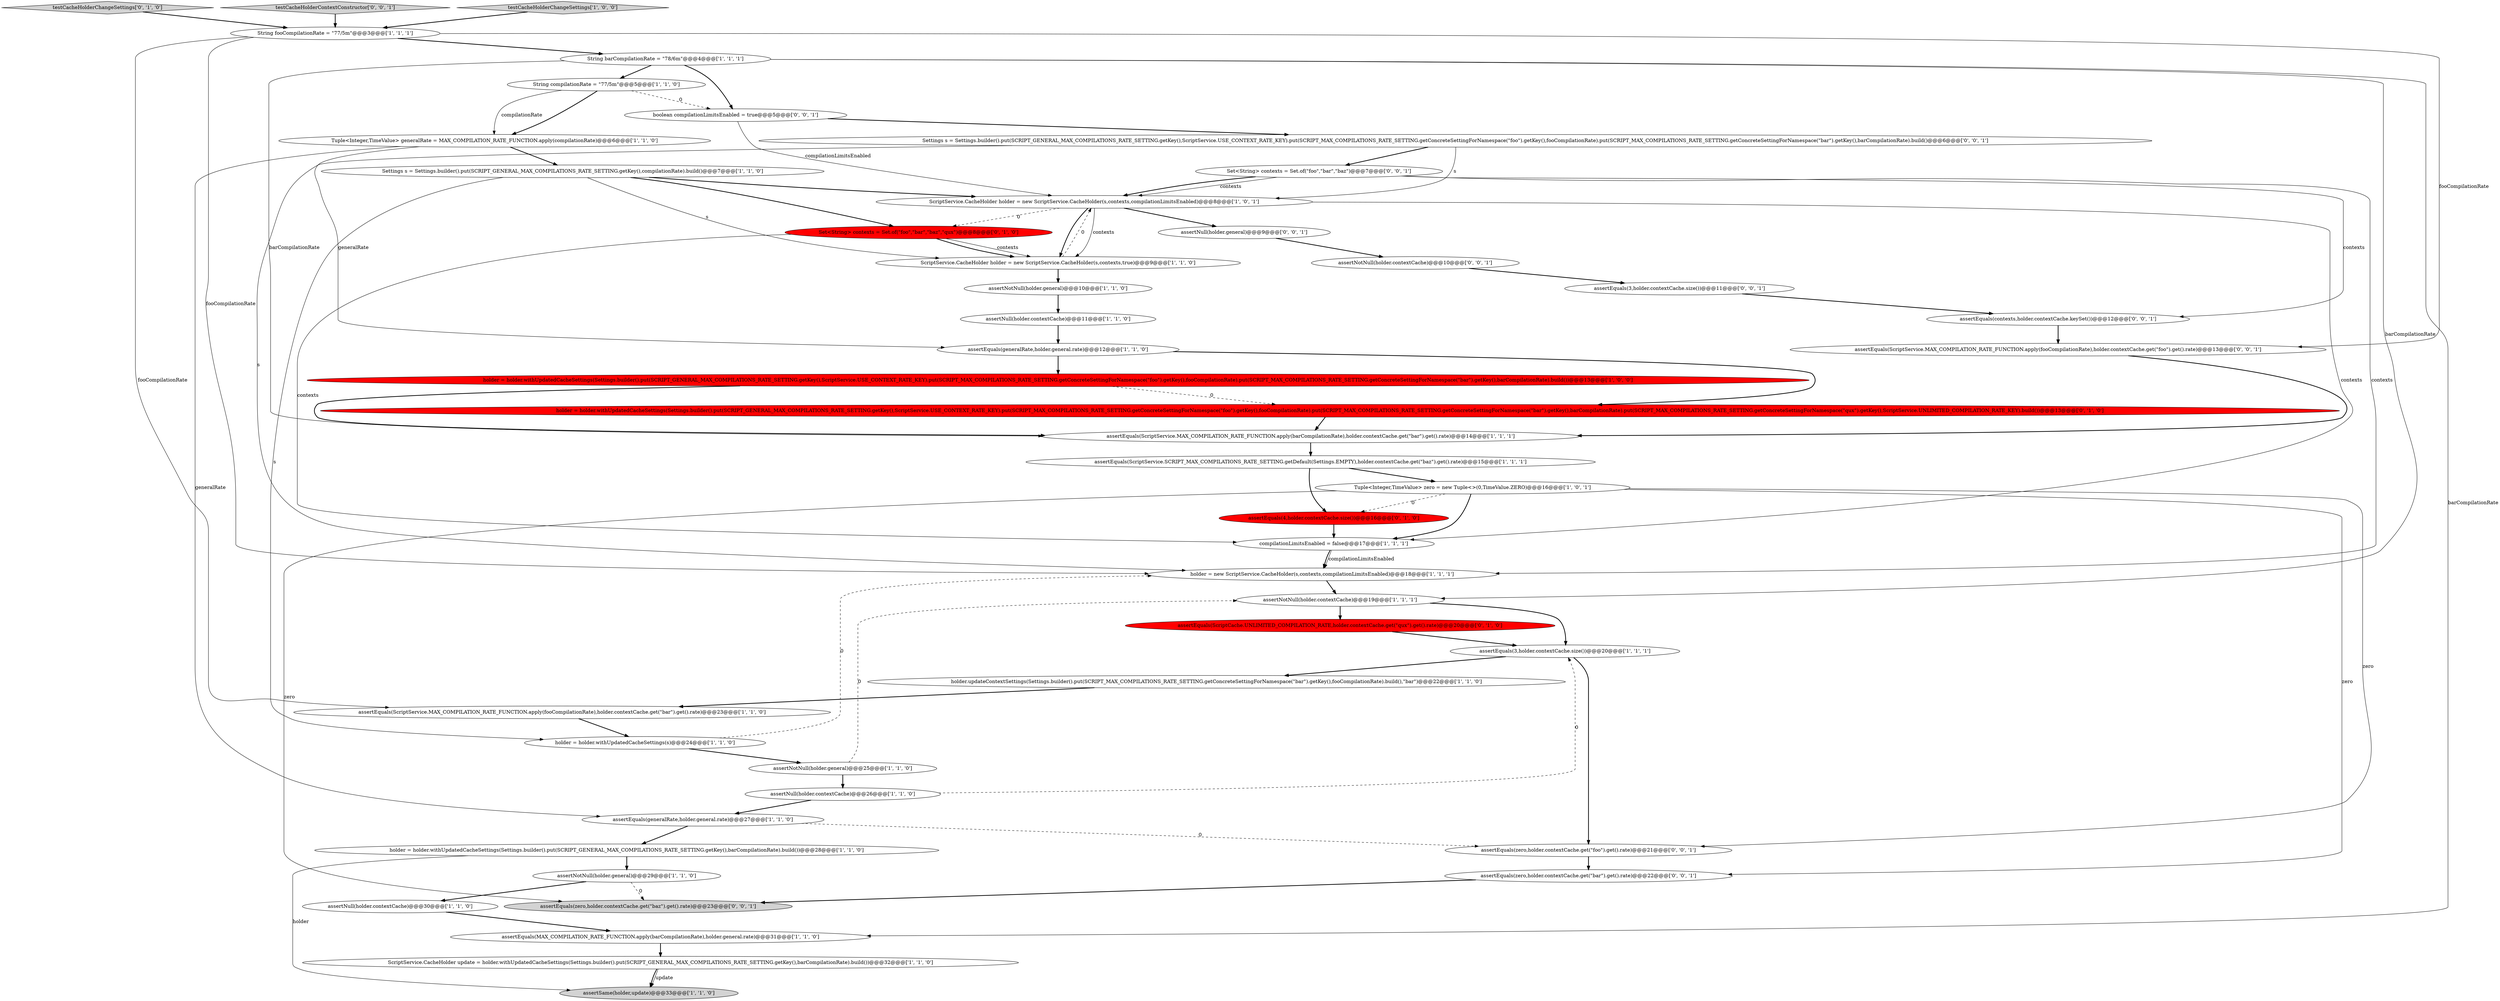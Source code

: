 digraph {
47 [style = filled, label = "boolean compilationLimitsEnabled = true@@@5@@@['0', '0', '1']", fillcolor = white, shape = ellipse image = "AAA0AAABBB3BBB"];
8 [style = filled, label = "assertNotNull(holder.general)@@@10@@@['1', '1', '0']", fillcolor = white, shape = ellipse image = "AAA0AAABBB1BBB"];
34 [style = filled, label = "assertEquals(ScriptCache.UNLIMITED_COMPILATION_RATE,holder.contextCache.get(\"qux\").get().rate)@@@20@@@['0', '1', '0']", fillcolor = red, shape = ellipse image = "AAA1AAABBB2BBB"];
20 [style = filled, label = "assertNull(holder.contextCache)@@@30@@@['1', '1', '0']", fillcolor = white, shape = ellipse image = "AAA0AAABBB1BBB"];
12 [style = filled, label = "Tuple<Integer,TimeValue> zero = new Tuple<>(0,TimeValue.ZERO)@@@16@@@['1', '0', '1']", fillcolor = white, shape = ellipse image = "AAA0AAABBB1BBB"];
44 [style = filled, label = "Settings s = Settings.builder().put(SCRIPT_GENERAL_MAX_COMPILATIONS_RATE_SETTING.getKey(),ScriptService.USE_CONTEXT_RATE_KEY).put(SCRIPT_MAX_COMPILATIONS_RATE_SETTING.getConcreteSettingForNamespace(\"foo\").getKey(),fooCompilationRate).put(SCRIPT_MAX_COMPILATIONS_RATE_SETTING.getConcreteSettingForNamespace(\"bar\").getKey(),barCompilationRate).build()@@@6@@@['0', '0', '1']", fillcolor = white, shape = ellipse image = "AAA0AAABBB3BBB"];
6 [style = filled, label = "assertEquals(MAX_COMPILATION_RATE_FUNCTION.apply(barCompilationRate),holder.general.rate)@@@31@@@['1', '1', '0']", fillcolor = white, shape = ellipse image = "AAA0AAABBB1BBB"];
18 [style = filled, label = "assertNull(holder.contextCache)@@@26@@@['1', '1', '0']", fillcolor = white, shape = ellipse image = "AAA0AAABBB1BBB"];
40 [style = filled, label = "Set<String> contexts = Set.of(\"foo\",\"bar\",\"baz\")@@@7@@@['0', '0', '1']", fillcolor = white, shape = ellipse image = "AAA0AAABBB3BBB"];
16 [style = filled, label = "Settings s = Settings.builder().put(SCRIPT_GENERAL_MAX_COMPILATIONS_RATE_SETTING.getKey(),compilationRate).build()@@@7@@@['1', '1', '0']", fillcolor = white, shape = ellipse image = "AAA0AAABBB1BBB"];
15 [style = filled, label = "assertEquals(ScriptService.MAX_COMPILATION_RATE_FUNCTION.apply(fooCompilationRate),holder.contextCache.get(\"bar\").get().rate)@@@23@@@['1', '1', '0']", fillcolor = white, shape = ellipse image = "AAA0AAABBB1BBB"];
35 [style = filled, label = "testCacheHolderChangeSettings['0', '1', '0']", fillcolor = lightgray, shape = diamond image = "AAA0AAABBB2BBB"];
1 [style = filled, label = "ScriptService.CacheHolder holder = new ScriptService.CacheHolder(s,contexts,compilationLimitsEnabled)@@@8@@@['1', '0', '1']", fillcolor = white, shape = ellipse image = "AAA0AAABBB1BBB"];
24 [style = filled, label = "holder.updateContextSettings(Settings.builder().put(SCRIPT_MAX_COMPILATIONS_RATE_SETTING.getConcreteSettingForNamespace(\"bar\").getKey(),fooCompilationRate).build(),\"bar\")@@@22@@@['1', '1', '0']", fillcolor = white, shape = ellipse image = "AAA0AAABBB1BBB"];
17 [style = filled, label = "assertNull(holder.contextCache)@@@11@@@['1', '1', '0']", fillcolor = white, shape = ellipse image = "AAA0AAABBB1BBB"];
23 [style = filled, label = "holder = new ScriptService.CacheHolder(s,contexts,compilationLimitsEnabled)@@@18@@@['1', '1', '1']", fillcolor = white, shape = ellipse image = "AAA0AAABBB1BBB"];
21 [style = filled, label = "String barCompilationRate = \"78/6m\"@@@4@@@['1', '1', '1']", fillcolor = white, shape = ellipse image = "AAA0AAABBB1BBB"];
27 [style = filled, label = "String compilationRate = \"77/5m\"@@@5@@@['1', '1', '0']", fillcolor = white, shape = ellipse image = "AAA0AAABBB1BBB"];
42 [style = filled, label = "assertNull(holder.general)@@@9@@@['0', '0', '1']", fillcolor = white, shape = ellipse image = "AAA0AAABBB3BBB"];
46 [style = filled, label = "assertEquals(3,holder.contextCache.size())@@@11@@@['0', '0', '1']", fillcolor = white, shape = ellipse image = "AAA0AAABBB3BBB"];
5 [style = filled, label = "assertEquals(generalRate,holder.general.rate)@@@27@@@['1', '1', '0']", fillcolor = white, shape = ellipse image = "AAA0AAABBB1BBB"];
0 [style = filled, label = "ScriptService.CacheHolder update = holder.withUpdatedCacheSettings(Settings.builder().put(SCRIPT_GENERAL_MAX_COMPILATIONS_RATE_SETTING.getKey(),barCompilationRate).build())@@@32@@@['1', '1', '0']", fillcolor = white, shape = ellipse image = "AAA0AAABBB1BBB"];
33 [style = filled, label = "Set<String> contexts = Set.of(\"foo\",\"bar\",\"baz\",\"qux\")@@@8@@@['0', '1', '0']", fillcolor = red, shape = ellipse image = "AAA1AAABBB2BBB"];
37 [style = filled, label = "assertNotNull(holder.contextCache)@@@10@@@['0', '0', '1']", fillcolor = white, shape = ellipse image = "AAA0AAABBB3BBB"];
22 [style = filled, label = "ScriptService.CacheHolder holder = new ScriptService.CacheHolder(s,contexts,true)@@@9@@@['1', '1', '0']", fillcolor = white, shape = ellipse image = "AAA0AAABBB1BBB"];
10 [style = filled, label = "assertEquals(generalRate,holder.general.rate)@@@12@@@['1', '1', '0']", fillcolor = white, shape = ellipse image = "AAA0AAABBB1BBB"];
26 [style = filled, label = "holder = holder.withUpdatedCacheSettings(Settings.builder().put(SCRIPT_GENERAL_MAX_COMPILATIONS_RATE_SETTING.getKey(),barCompilationRate).build())@@@28@@@['1', '1', '0']", fillcolor = white, shape = ellipse image = "AAA0AAABBB1BBB"];
38 [style = filled, label = "assertEquals(contexts,holder.contextCache.keySet())@@@12@@@['0', '0', '1']", fillcolor = white, shape = ellipse image = "AAA0AAABBB3BBB"];
28 [style = filled, label = "assertNotNull(holder.contextCache)@@@19@@@['1', '1', '1']", fillcolor = white, shape = ellipse image = "AAA0AAABBB1BBB"];
7 [style = filled, label = "assertSame(holder,update)@@@33@@@['1', '1', '0']", fillcolor = lightgray, shape = ellipse image = "AAA0AAABBB1BBB"];
9 [style = filled, label = "assertEquals(3,holder.contextCache.size())@@@20@@@['1', '1', '1']", fillcolor = white, shape = ellipse image = "AAA0AAABBB1BBB"];
32 [style = filled, label = "holder = holder.withUpdatedCacheSettings(Settings.builder().put(SCRIPT_GENERAL_MAX_COMPILATIONS_RATE_SETTING.getKey(),ScriptService.USE_CONTEXT_RATE_KEY).put(SCRIPT_MAX_COMPILATIONS_RATE_SETTING.getConcreteSettingForNamespace(\"foo\").getKey(),fooCompilationRate).put(SCRIPT_MAX_COMPILATIONS_RATE_SETTING.getConcreteSettingForNamespace(\"bar\").getKey(),barCompilationRate).put(SCRIPT_MAX_COMPILATIONS_RATE_SETTING.getConcreteSettingForNamespace(\"qux\").getKey(),ScriptService.UNLIMITED_COMPILATION_RATE_KEY).build())@@@13@@@['0', '1', '0']", fillcolor = red, shape = ellipse image = "AAA1AAABBB2BBB"];
36 [style = filled, label = "assertEquals(zero,holder.contextCache.get(\"foo\").get().rate)@@@21@@@['0', '0', '1']", fillcolor = white, shape = ellipse image = "AAA0AAABBB3BBB"];
4 [style = filled, label = "Tuple<Integer,TimeValue> generalRate = MAX_COMPILATION_RATE_FUNCTION.apply(compilationRate)@@@6@@@['1', '1', '0']", fillcolor = white, shape = ellipse image = "AAA0AAABBB1BBB"];
13 [style = filled, label = "assertEquals(ScriptService.SCRIPT_MAX_COMPILATIONS_RATE_SETTING.getDefault(Settings.EMPTY),holder.contextCache.get(\"baz\").get().rate)@@@15@@@['1', '1', '1']", fillcolor = white, shape = ellipse image = "AAA0AAABBB1BBB"];
31 [style = filled, label = "assertEquals(4,holder.contextCache.size())@@@16@@@['0', '1', '0']", fillcolor = red, shape = ellipse image = "AAA1AAABBB2BBB"];
25 [style = filled, label = "assertNotNull(holder.general)@@@25@@@['1', '1', '0']", fillcolor = white, shape = ellipse image = "AAA0AAABBB1BBB"];
19 [style = filled, label = "assertEquals(ScriptService.MAX_COMPILATION_RATE_FUNCTION.apply(barCompilationRate),holder.contextCache.get(\"bar\").get().rate)@@@14@@@['1', '1', '1']", fillcolor = white, shape = ellipse image = "AAA0AAABBB1BBB"];
30 [style = filled, label = "assertNotNull(holder.general)@@@29@@@['1', '1', '0']", fillcolor = white, shape = ellipse image = "AAA0AAABBB1BBB"];
39 [style = filled, label = "assertEquals(ScriptService.MAX_COMPILATION_RATE_FUNCTION.apply(fooCompilationRate),holder.contextCache.get(\"foo\").get().rate)@@@13@@@['0', '0', '1']", fillcolor = white, shape = ellipse image = "AAA0AAABBB3BBB"];
43 [style = filled, label = "testCacheHolderContextConstructor['0', '0', '1']", fillcolor = lightgray, shape = diamond image = "AAA0AAABBB3BBB"];
45 [style = filled, label = "assertEquals(zero,holder.contextCache.get(\"baz\").get().rate)@@@23@@@['0', '0', '1']", fillcolor = lightgray, shape = ellipse image = "AAA0AAABBB3BBB"];
14 [style = filled, label = "String fooCompilationRate = \"77/5m\"@@@3@@@['1', '1', '1']", fillcolor = white, shape = ellipse image = "AAA0AAABBB1BBB"];
11 [style = filled, label = "holder = holder.withUpdatedCacheSettings(Settings.builder().put(SCRIPT_GENERAL_MAX_COMPILATIONS_RATE_SETTING.getKey(),ScriptService.USE_CONTEXT_RATE_KEY).put(SCRIPT_MAX_COMPILATIONS_RATE_SETTING.getConcreteSettingForNamespace(\"foo\").getKey(),fooCompilationRate).put(SCRIPT_MAX_COMPILATIONS_RATE_SETTING.getConcreteSettingForNamespace(\"bar\").getKey(),barCompilationRate).build())@@@13@@@['1', '0', '0']", fillcolor = red, shape = ellipse image = "AAA1AAABBB1BBB"];
41 [style = filled, label = "assertEquals(zero,holder.contextCache.get(\"bar\").get().rate)@@@22@@@['0', '0', '1']", fillcolor = white, shape = ellipse image = "AAA0AAABBB3BBB"];
29 [style = filled, label = "compilationLimitsEnabled = false@@@17@@@['1', '1', '1']", fillcolor = white, shape = ellipse image = "AAA0AAABBB1BBB"];
3 [style = filled, label = "holder = holder.withUpdatedCacheSettings(s)@@@24@@@['1', '1', '0']", fillcolor = white, shape = ellipse image = "AAA0AAABBB1BBB"];
2 [style = filled, label = "testCacheHolderChangeSettings['1', '0', '0']", fillcolor = lightgray, shape = diamond image = "AAA0AAABBB1BBB"];
11->32 [style = dashed, label="0"];
39->19 [style = bold, label=""];
34->9 [style = bold, label=""];
14->23 [style = solid, label="fooCompilationRate"];
30->20 [style = bold, label=""];
12->31 [style = dashed, label="0"];
28->9 [style = bold, label=""];
10->32 [style = bold, label=""];
14->39 [style = solid, label="fooCompilationRate"];
38->39 [style = bold, label=""];
22->8 [style = bold, label=""];
23->28 [style = bold, label=""];
40->38 [style = solid, label="contexts"];
0->7 [style = solid, label="update"];
21->28 [style = solid, label="barCompilationRate"];
2->14 [style = bold, label=""];
41->45 [style = bold, label=""];
4->5 [style = solid, label="generalRate"];
13->31 [style = bold, label=""];
9->24 [style = bold, label=""];
4->16 [style = bold, label=""];
33->29 [style = solid, label="contexts"];
21->6 [style = solid, label="barCompilationRate"];
10->11 [style = bold, label=""];
44->23 [style = solid, label="s"];
46->38 [style = bold, label=""];
36->41 [style = bold, label=""];
1->22 [style = solid, label="contexts"];
22->1 [style = dashed, label="0"];
31->29 [style = bold, label=""];
1->42 [style = bold, label=""];
29->23 [style = bold, label=""];
16->3 [style = solid, label="s"];
0->7 [style = bold, label=""];
8->17 [style = bold, label=""];
30->45 [style = dashed, label="0"];
13->12 [style = bold, label=""];
12->29 [style = bold, label=""];
37->46 [style = bold, label=""];
19->13 [style = bold, label=""];
16->33 [style = bold, label=""];
26->7 [style = solid, label="holder"];
47->44 [style = bold, label=""];
29->23 [style = solid, label="compilationLimitsEnabled"];
27->47 [style = dashed, label="0"];
14->21 [style = bold, label=""];
1->33 [style = dashed, label="0"];
17->10 [style = bold, label=""];
21->47 [style = bold, label=""];
40->1 [style = solid, label="contexts"];
42->37 [style = bold, label=""];
33->22 [style = solid, label="contexts"];
21->27 [style = bold, label=""];
12->45 [style = solid, label="zero"];
16->22 [style = solid, label="s"];
25->18 [style = bold, label=""];
5->26 [style = bold, label=""];
47->1 [style = solid, label="compilationLimitsEnabled"];
32->19 [style = bold, label=""];
15->3 [style = bold, label=""];
35->14 [style = bold, label=""];
1->29 [style = solid, label="contexts"];
44->1 [style = solid, label="s"];
3->23 [style = dashed, label="0"];
16->1 [style = bold, label=""];
43->14 [style = bold, label=""];
4->10 [style = solid, label="generalRate"];
12->36 [style = solid, label="zero"];
40->23 [style = solid, label="contexts"];
33->22 [style = bold, label=""];
24->15 [style = bold, label=""];
9->36 [style = bold, label=""];
18->9 [style = dashed, label="0"];
28->34 [style = bold, label=""];
3->25 [style = bold, label=""];
44->40 [style = bold, label=""];
14->15 [style = solid, label="fooCompilationRate"];
6->0 [style = bold, label=""];
20->6 [style = bold, label=""];
11->19 [style = bold, label=""];
5->36 [style = dashed, label="0"];
26->30 [style = bold, label=""];
1->22 [style = bold, label=""];
40->1 [style = bold, label=""];
21->19 [style = solid, label="barCompilationRate"];
27->4 [style = bold, label=""];
18->5 [style = bold, label=""];
25->28 [style = dashed, label="0"];
27->4 [style = solid, label="compilationRate"];
12->41 [style = solid, label="zero"];
}
